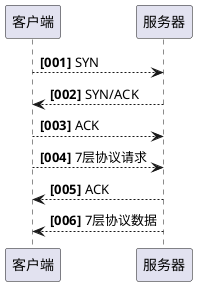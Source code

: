@startuml  syn-ack 

autonumber "<b>[000]"
客户端 --> 服务器:SYN
服务器 --> 客户端:SYN/ACK 
客户端 --> 服务器:ACK 
客户端 --> 服务器:7层协议请求
服务器 --> 客户端:ACK 

客户端 <-- 服务器:7层协议数据

@enduml